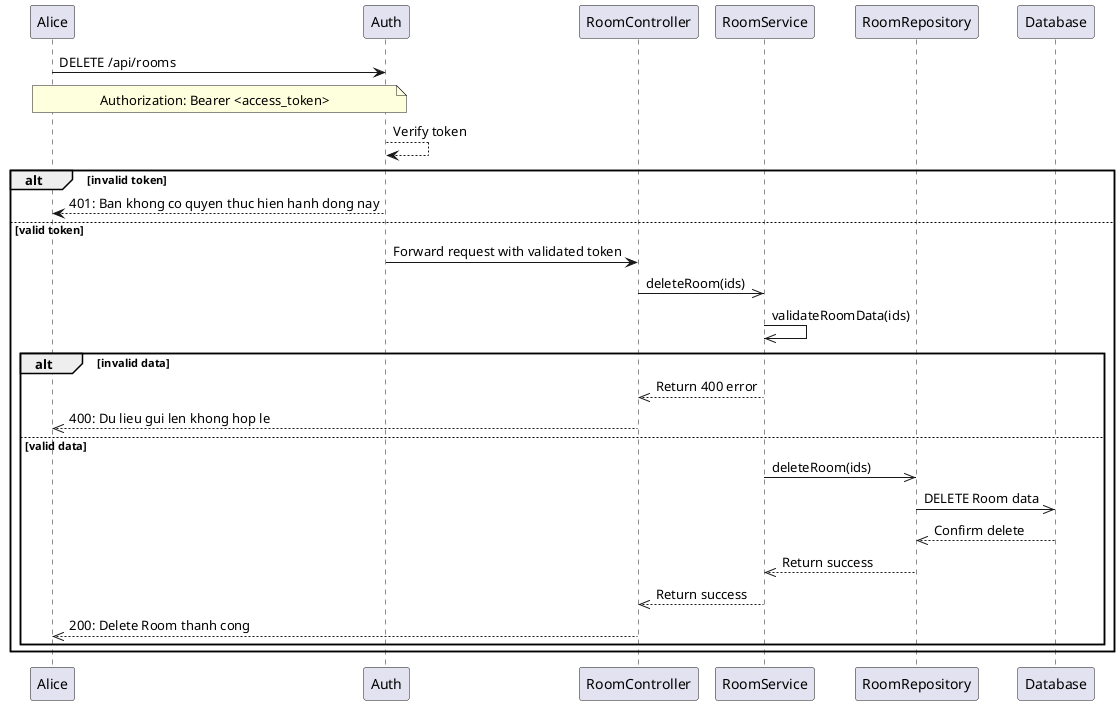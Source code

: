 @startuml
    participant Alice
    participant Auth
    participant RoomController
    participant RoomService
    participant RoomRepository
    participant Database

    Alice->Auth: DELETE /api/rooms
    note over Alice, Auth : Authorization: Bearer <access_token>
    
    Auth-->Auth: Verify token
    alt invalid token
        Auth --> Alice: 401: Ban khong co quyen thuc hien hanh dong nay
    else valid token
        Auth -> RoomController: Forward request with validated token
    
        RoomController->>RoomService: deleteRoom(ids)
        RoomService->>RoomService: validateRoomData(ids)
        alt invalid data 
            RoomService-->>RoomController: Return 400 error
            RoomController-->>Alice: 400: Du lieu gui len khong hop le
        else valid data
            RoomService->>RoomRepository: deleteRoom(ids)
            RoomRepository->>Database: DELETE Room data
            Database-->>RoomRepository: Confirm delete
            RoomRepository-->>RoomService: Return success
            RoomService-->>RoomController: Return success
            RoomController-->>Alice: 200: Delete Room thanh cong
        end
    end
@enduml